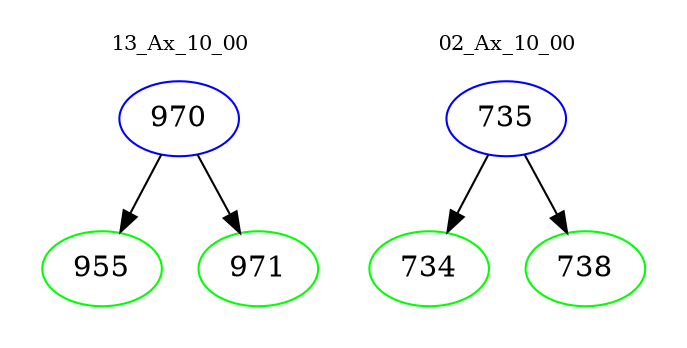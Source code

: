 digraph{
subgraph cluster_0 {
color = white
label = "13_Ax_10_00";
fontsize=10;
T0_970 [label="970", color="blue"]
T0_970 -> T0_955 [color="black"]
T0_955 [label="955", color="green"]
T0_970 -> T0_971 [color="black"]
T0_971 [label="971", color="green"]
}
subgraph cluster_1 {
color = white
label = "02_Ax_10_00";
fontsize=10;
T1_735 [label="735", color="blue"]
T1_735 -> T1_734 [color="black"]
T1_734 [label="734", color="green"]
T1_735 -> T1_738 [color="black"]
T1_738 [label="738", color="green"]
}
}

